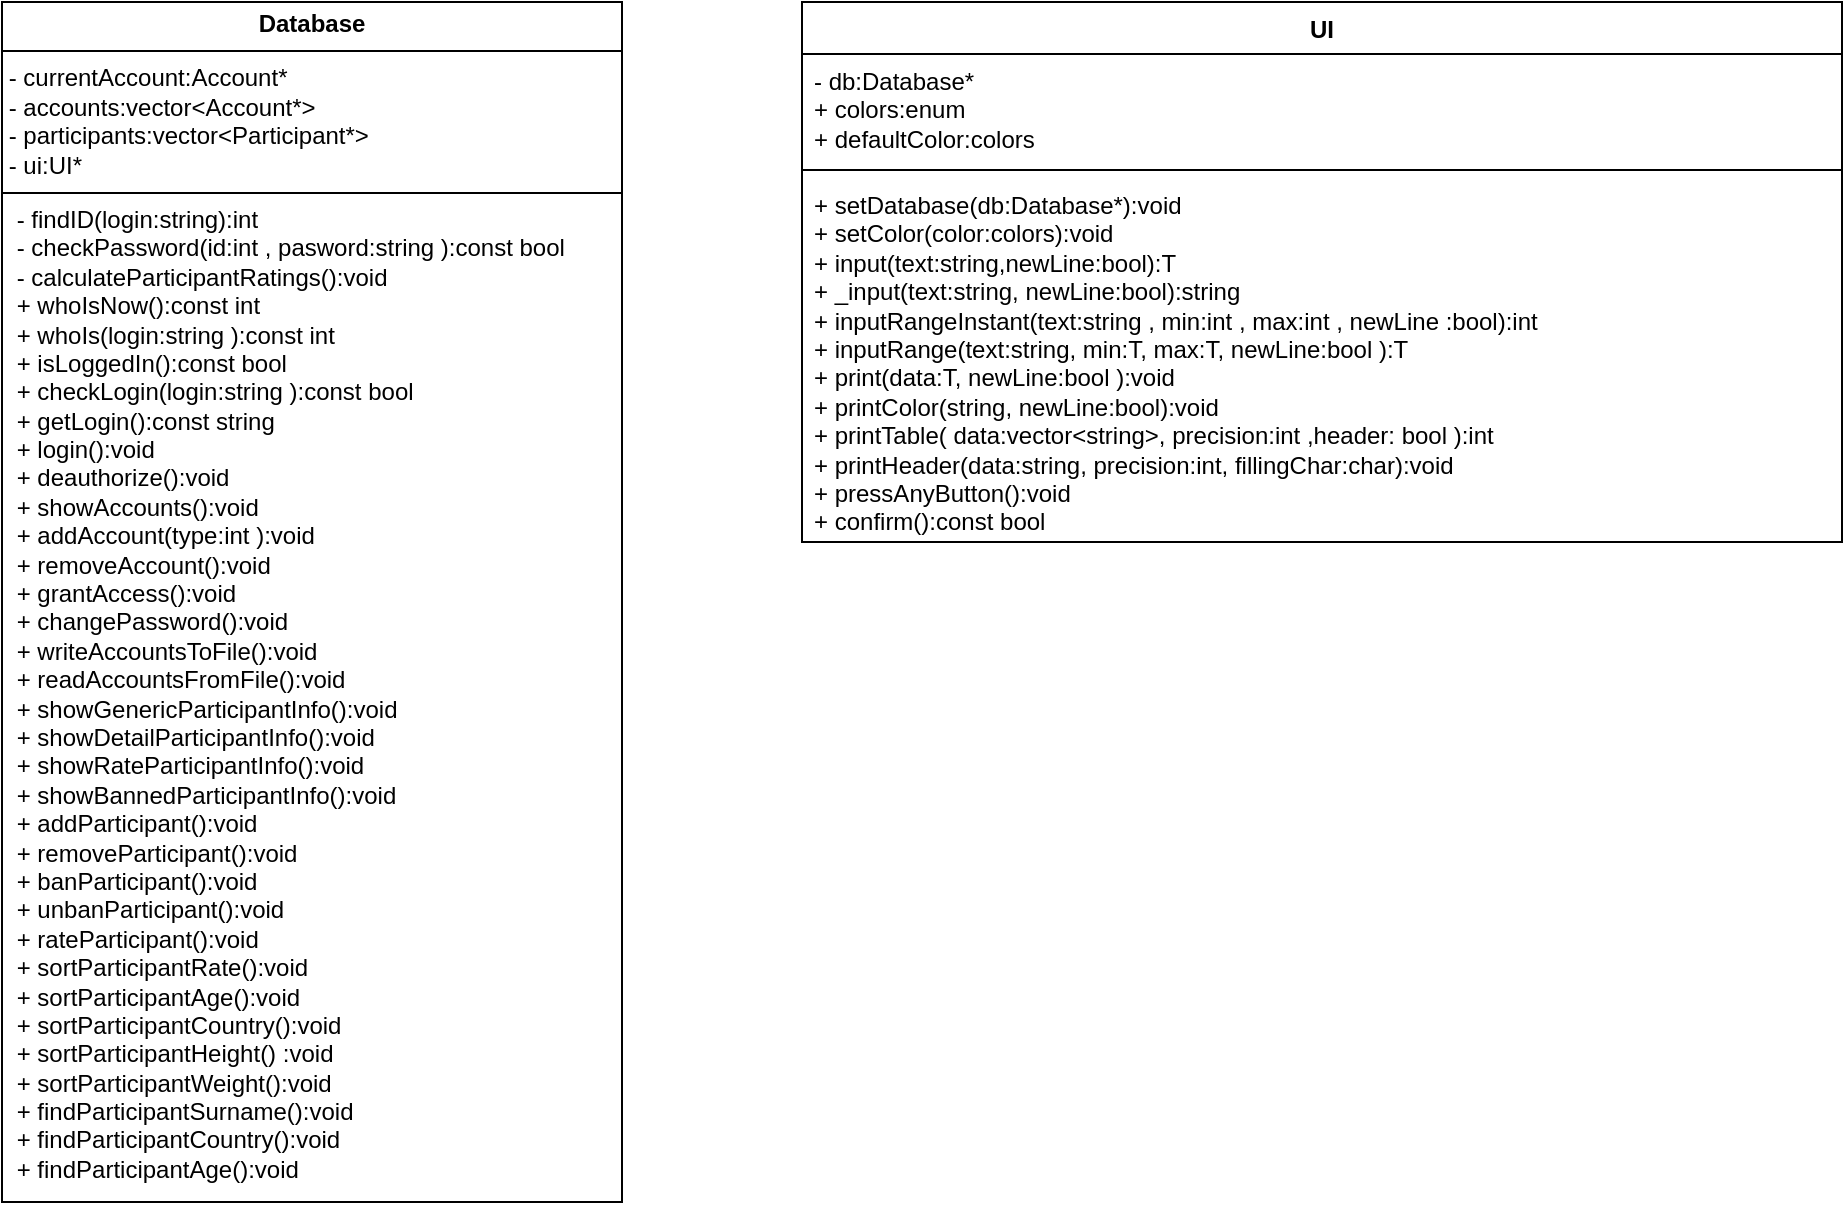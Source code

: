 <mxfile version="24.3.1" type="github">
  <diagram id="C5RBs43oDa-KdzZeNtuy" name="Page-1">
    <mxGraphModel dx="933" dy="392" grid="1" gridSize="10" guides="1" tooltips="1" connect="1" arrows="1" fold="1" page="1" pageScale="1" pageWidth="827" pageHeight="1169" math="0" shadow="0">
      <root>
        <mxCell id="WIyWlLk6GJQsqaUBKTNV-0" />
        <mxCell id="WIyWlLk6GJQsqaUBKTNV-1" parent="WIyWlLk6GJQsqaUBKTNV-0" />
        <mxCell id="-oNcuIuCmFkQ8faYrNBV-0" value="&lt;p style=&quot;margin:0px;margin-top:4px;text-align:center;&quot;&gt;&lt;b&gt;Database&lt;/b&gt;&lt;/p&gt;&lt;hr size=&quot;1&quot; style=&quot;border-style:solid;&quot;&gt;&lt;div&gt;&amp;nbsp;- currentAccount:Account*&lt;/div&gt;&lt;div&gt;&amp;nbsp;- accounts:vector&amp;lt;Account*&amp;gt;&lt;/div&gt;&lt;div&gt;&amp;nbsp;- participants:vector&amp;lt;Participant*&amp;gt;&lt;/div&gt;&lt;div&gt;&amp;nbsp;- ui:UI*&lt;/div&gt;&lt;hr size=&quot;1&quot; style=&quot;border-style:solid;&quot;&gt;&lt;p style=&quot;margin:0px;margin-left:4px;&quot;&gt;&amp;nbsp;- findID(login:string):int&lt;/p&gt;&lt;p style=&quot;margin:0px;margin-left:4px;&quot;&gt;&amp;nbsp;- checkPassword(id:int , pasword:string ):const bool&lt;/p&gt;&lt;p style=&quot;margin:0px;margin-left:4px;&quot;&gt;&amp;nbsp;- calculateParticipantRatings():void&lt;/p&gt;&lt;p style=&quot;margin:0px;margin-left:4px;&quot;&gt;&amp;nbsp;+ whoIsNow():const int&lt;/p&gt;&lt;p style=&quot;margin:0px;margin-left:4px;&quot;&gt;&amp;nbsp;+ whoIs(login:string ):const int&lt;br&gt;&lt;/p&gt;&lt;p style=&quot;margin:0px;margin-left:4px;&quot;&gt;&amp;nbsp;+ isLoggedIn():const bool&lt;/p&gt;&lt;p style=&quot;margin:0px;margin-left:4px;&quot;&gt;&amp;nbsp;+ checkLogin(login:string ):const bool&lt;/p&gt;&lt;p style=&quot;margin:0px;margin-left:4px;&quot;&gt;&amp;nbsp;+ getLogin():const string&lt;/p&gt;&lt;p style=&quot;margin:0px;margin-left:4px;&quot;&gt;&amp;nbsp;+ login():void&lt;/p&gt;&lt;p style=&quot;margin:0px;margin-left:4px;&quot;&gt;&amp;nbsp;+ deauthorize():void&lt;br&gt;&amp;nbsp;+ showAccounts():void&lt;br&gt;&amp;nbsp;+ addAccount(type:int ):void&lt;br&gt;&amp;nbsp;+  removeAccount():void&lt;br&gt;&amp;nbsp;+ grantAccess():void&lt;br&gt;&amp;nbsp;+ changePassword():void&lt;br&gt;&amp;nbsp;+ writeAccountsToFile():void&lt;br&gt;&amp;nbsp;+ readAccountsFromFile():void&lt;br&gt;&amp;nbsp;+ showGenericParticipantInfo():void&lt;br&gt;&amp;nbsp;+ showDetailParticipantInfo():void&lt;br&gt;&amp;nbsp;+ showRateParticipantInfo():void&lt;br&gt;&amp;nbsp;+ showBannedParticipantInfo():void&lt;br&gt;&amp;nbsp;+ addParticipant():void&lt;br&gt;&amp;nbsp;+ removeParticipant():void&lt;br&gt;&amp;nbsp;+ banParticipant():void&lt;br&gt;&amp;nbsp;+ unbanParticipant():void&lt;br&gt;&amp;nbsp;+ rateParticipant():void&lt;br&gt;&amp;nbsp;+ sortParticipantRate():void&lt;br&gt;&amp;nbsp;+ sortParticipantAge():void&lt;br&gt;&amp;nbsp;+ sortParticipantCountry():void&lt;br&gt;&amp;nbsp;+ sortParticipantHeight() :void&lt;br&gt;&amp;nbsp;+ sortParticipantWeight():void&lt;br&gt;&amp;nbsp;+ findParticipantSurname():void&lt;br&gt;&amp;nbsp;+ findParticipantCountry():void&lt;br&gt;&amp;nbsp;+ findParticipantAge():void&lt;/p&gt;" style="verticalAlign=top;align=left;overflow=fill;html=1;whiteSpace=wrap;" vertex="1" parent="WIyWlLk6GJQsqaUBKTNV-1">
          <mxGeometry x="240" y="120" width="310" height="600" as="geometry" />
        </mxCell>
        <mxCell id="-oNcuIuCmFkQ8faYrNBV-1" value="UI" style="swimlane;fontStyle=1;align=center;verticalAlign=top;childLayout=stackLayout;horizontal=1;startSize=26;horizontalStack=0;resizeParent=1;resizeParentMax=0;resizeLast=0;collapsible=1;marginBottom=0;whiteSpace=wrap;html=1;" vertex="1" parent="WIyWlLk6GJQsqaUBKTNV-1">
          <mxGeometry x="640" y="120" width="520" height="270" as="geometry" />
        </mxCell>
        <mxCell id="-oNcuIuCmFkQ8faYrNBV-2" value="&lt;div&gt;- db:Database*&lt;/div&gt;&lt;div&gt;+ colors:enum&lt;/div&gt;&lt;div&gt;+ defaultColor:colors&lt;/div&gt;&lt;div&gt;&lt;br&gt;&lt;/div&gt;" style="text;strokeColor=none;fillColor=none;align=left;verticalAlign=top;spacingLeft=4;spacingRight=4;overflow=hidden;rotatable=0;points=[[0,0.5],[1,0.5]];portConstraint=eastwest;whiteSpace=wrap;html=1;" vertex="1" parent="-oNcuIuCmFkQ8faYrNBV-1">
          <mxGeometry y="26" width="520" height="54" as="geometry" />
        </mxCell>
        <mxCell id="-oNcuIuCmFkQ8faYrNBV-3" value="" style="line;strokeWidth=1;fillColor=none;align=left;verticalAlign=middle;spacingTop=-1;spacingLeft=3;spacingRight=3;rotatable=0;labelPosition=right;points=[];portConstraint=eastwest;strokeColor=inherit;" vertex="1" parent="-oNcuIuCmFkQ8faYrNBV-1">
          <mxGeometry y="80" width="520" height="8" as="geometry" />
        </mxCell>
        <mxCell id="-oNcuIuCmFkQ8faYrNBV-4" value="&lt;div&gt;+ setDatabase(db:Database*):void&lt;/div&gt;&lt;div&gt;+ setColor(color:colors):void&lt;/div&gt;&lt;div&gt;+ input(text:string,newLine:bool):T&lt;/div&gt;&lt;div&gt;+ _input(text:string, newLine:bool):string&lt;/div&gt;&lt;div&gt;+ inputRangeInstant(text:string , min:int , max:int , newLine :bool):int&lt;br&gt;+ inputRange(text:string, min:T, max:T, newLine:bool ):T&lt;br&gt;+ print(data:T, newLine:bool ):void&lt;br&gt;+ printColor(string,  newLine:bool):void&lt;br&gt;+ printTable( data:vector&amp;lt;string&amp;gt;, precision:int ,header: bool ):int&lt;br&gt;+ printHeader(data:string, precision:int, fillingChar:char):void&lt;br&gt;+ pressAnyButton():void&lt;br&gt;+ confirm():const bool&lt;br&gt;&lt;/div&gt;" style="text;strokeColor=none;fillColor=none;align=left;verticalAlign=top;spacingLeft=4;spacingRight=4;overflow=hidden;rotatable=0;points=[[0,0.5],[1,0.5]];portConstraint=eastwest;whiteSpace=wrap;html=1;" vertex="1" parent="-oNcuIuCmFkQ8faYrNBV-1">
          <mxGeometry y="88" width="520" height="182" as="geometry" />
        </mxCell>
      </root>
    </mxGraphModel>
  </diagram>
</mxfile>
